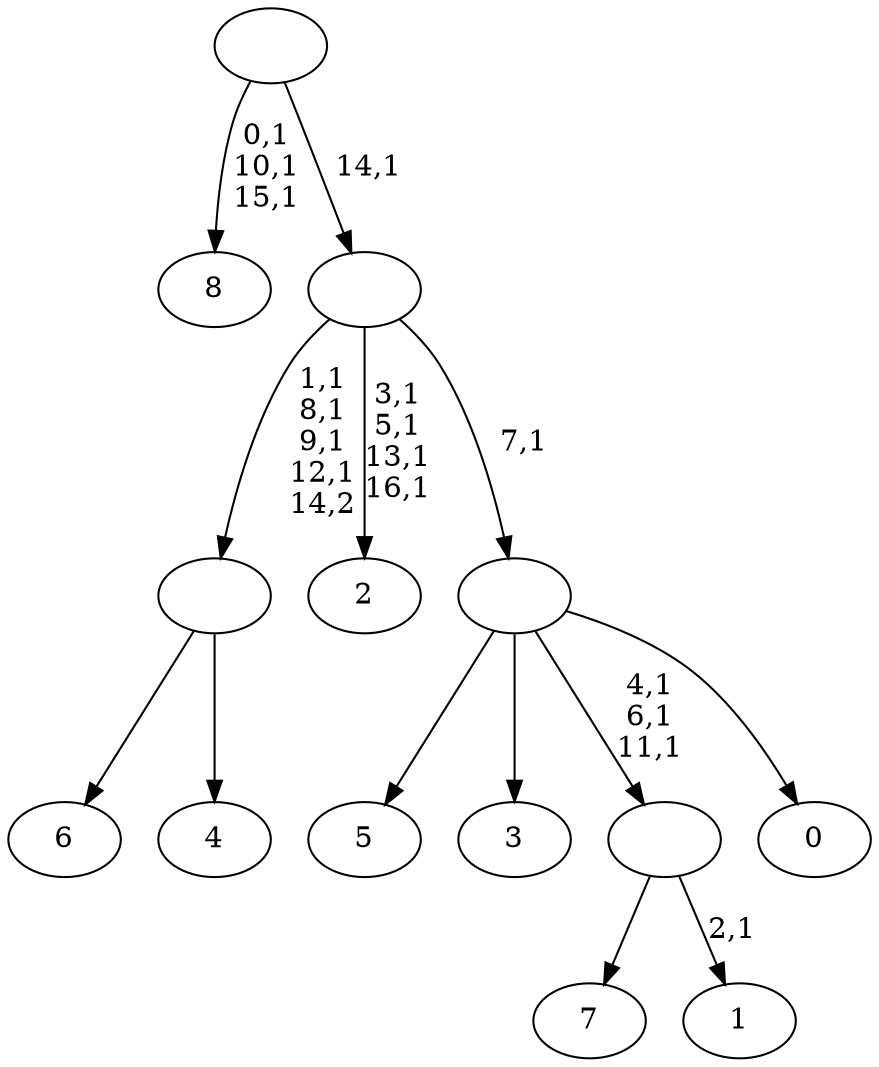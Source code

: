 digraph T {
	26 [label="8"]
	22 [label="7"]
	21 [label="6"]
	20 [label="5"]
	19 [label="4"]
	18 [label=""]
	14 [label="3"]
	13 [label="2"]
	8 [label="1"]
	6 [label=""]
	3 [label="0"]
	2 [label=""]
	1 [label=""]
	0 [label=""]
	18 -> 21 [label=""]
	18 -> 19 [label=""]
	6 -> 8 [label="2,1"]
	6 -> 22 [label=""]
	2 -> 6 [label="4,1\n6,1\n11,1"]
	2 -> 20 [label=""]
	2 -> 14 [label=""]
	2 -> 3 [label=""]
	1 -> 13 [label="3,1\n5,1\n13,1\n16,1"]
	1 -> 18 [label="1,1\n8,1\n9,1\n12,1\n14,2"]
	1 -> 2 [label="7,1"]
	0 -> 26 [label="0,1\n10,1\n15,1"]
	0 -> 1 [label="14,1"]
}
